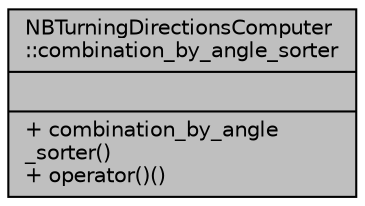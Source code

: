digraph "NBTurningDirectionsComputer::combination_by_angle_sorter"
{
  edge [fontname="Helvetica",fontsize="10",labelfontname="Helvetica",labelfontsize="10"];
  node [fontname="Helvetica",fontsize="10",shape=record];
  Node1 [label="{NBTurningDirectionsComputer\l::combination_by_angle_sorter\n||+ combination_by_angle\l_sorter()\l+ operator()()\l}",height=0.2,width=0.4,color="black", fillcolor="grey75", style="filled", fontcolor="black"];
}
